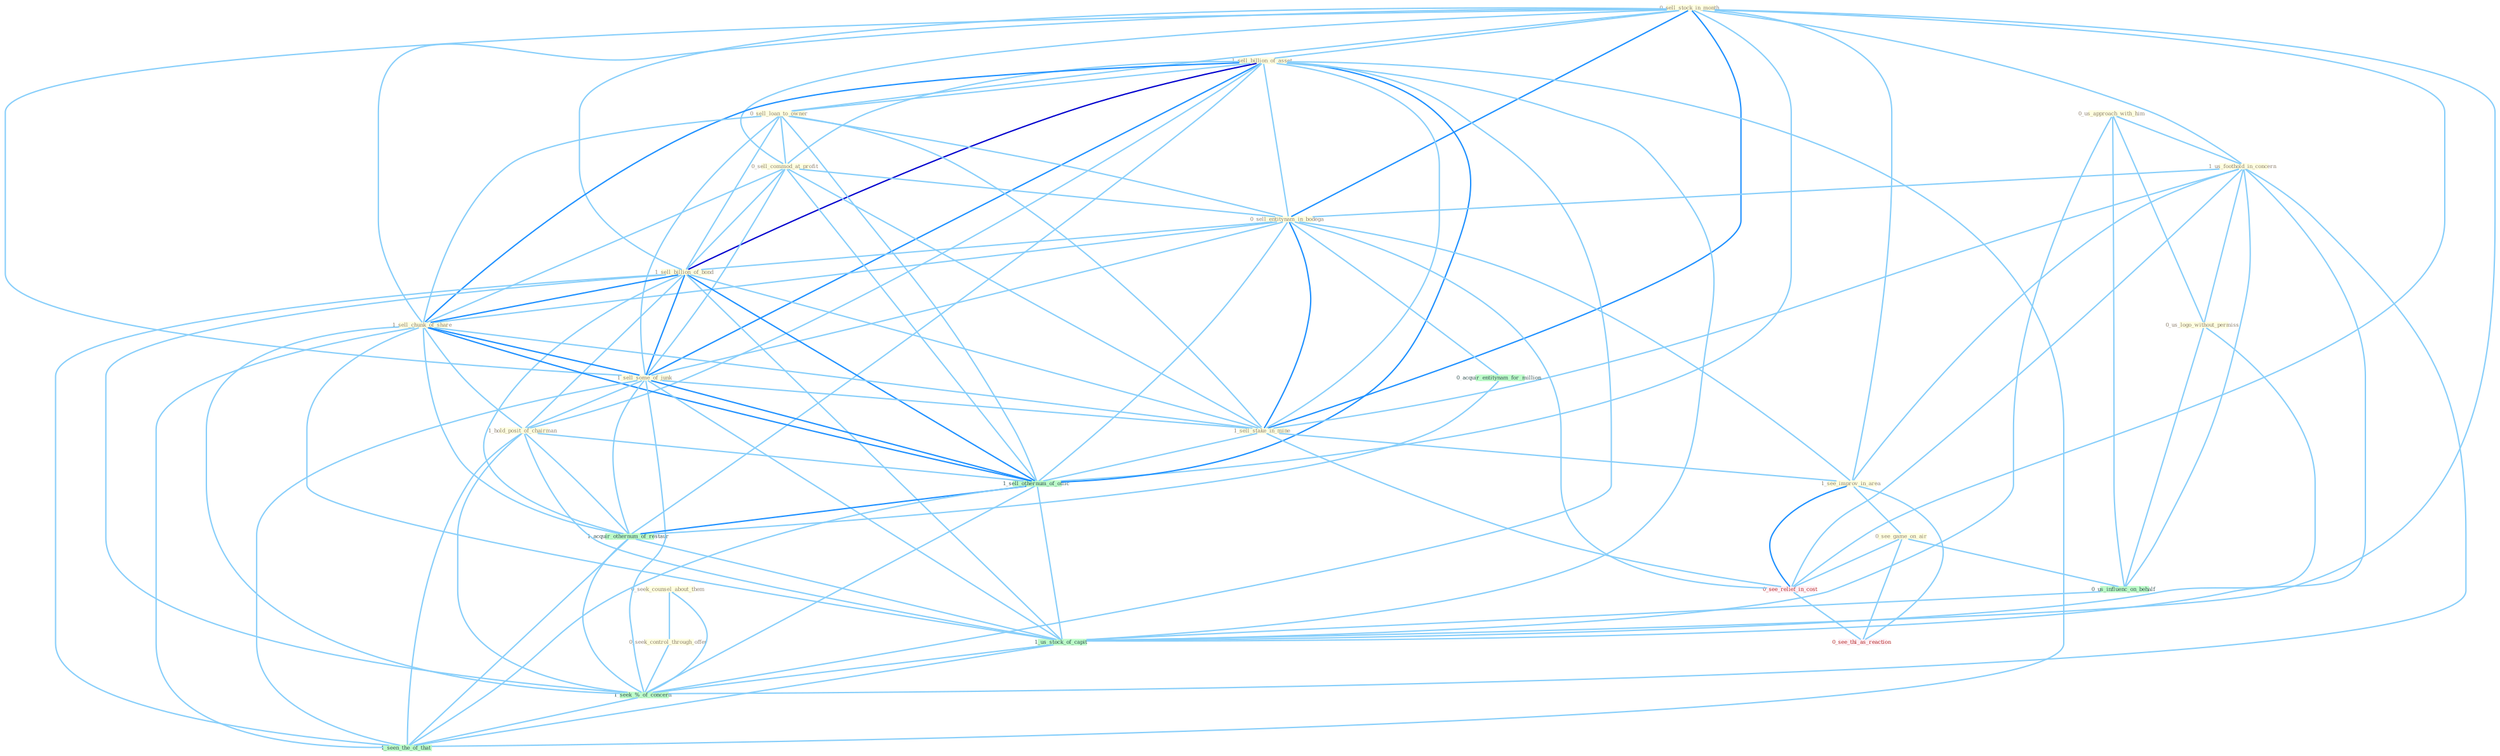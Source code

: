 Graph G{ 
    node
    [shape=polygon,style=filled,width=.5,height=.06,color="#BDFCC9",fixedsize=true,fontsize=4,
    fontcolor="#2f4f4f"];
    {node
    [color="#ffffe0", fontcolor="#8b7d6b"] "0_sell_stock_in_month " "0_seek_counsel_about_them " "0_us_approach_with_him " "1_sell_billion_of_asset " "0_sell_loan_to_owner " "1_us_foothold_in_concern " "0_sell_commod_at_profit " "0_sell_entitynam_in_bodega " "0_us_logo_without_permiss " "1_sell_billion_of_bond " "1_sell_chunk_of_share " "1_sell_some_of_junk " "1_sell_stake_in_mine " "1_hold_posit_of_chairman " "1_see_improv_in_area " "0_see_game_on_air " "0_seek_control_through_offer "}
{node [color="#fff0f5", fontcolor="#b22222"] "0_see_relief_in_cost " "0_see_thi_as_reaction "}
edge [color="#B0E2FF"];

	"0_sell_stock_in_month " -- "1_sell_billion_of_asset " [w="1", color="#87cefa" ];
	"0_sell_stock_in_month " -- "0_sell_loan_to_owner " [w="1", color="#87cefa" ];
	"0_sell_stock_in_month " -- "1_us_foothold_in_concern " [w="1", color="#87cefa" ];
	"0_sell_stock_in_month " -- "0_sell_commod_at_profit " [w="1", color="#87cefa" ];
	"0_sell_stock_in_month " -- "0_sell_entitynam_in_bodega " [w="2", color="#1e90ff" , len=0.8];
	"0_sell_stock_in_month " -- "1_sell_billion_of_bond " [w="1", color="#87cefa" ];
	"0_sell_stock_in_month " -- "1_sell_chunk_of_share " [w="1", color="#87cefa" ];
	"0_sell_stock_in_month " -- "1_sell_some_of_junk " [w="1", color="#87cefa" ];
	"0_sell_stock_in_month " -- "1_sell_stake_in_mine " [w="2", color="#1e90ff" , len=0.8];
	"0_sell_stock_in_month " -- "1_see_improv_in_area " [w="1", color="#87cefa" ];
	"0_sell_stock_in_month " -- "1_sell_othernum_of_offic " [w="1", color="#87cefa" ];
	"0_sell_stock_in_month " -- "0_see_relief_in_cost " [w="1", color="#87cefa" ];
	"0_sell_stock_in_month " -- "1_us_stock_of_capit " [w="1", color="#87cefa" ];
	"0_seek_counsel_about_them " -- "0_seek_control_through_offer " [w="1", color="#87cefa" ];
	"0_seek_counsel_about_them " -- "1_seek_%_of_concern " [w="1", color="#87cefa" ];
	"0_us_approach_with_him " -- "1_us_foothold_in_concern " [w="1", color="#87cefa" ];
	"0_us_approach_with_him " -- "0_us_logo_without_permiss " [w="1", color="#87cefa" ];
	"0_us_approach_with_him " -- "0_us_influenc_on_behalf " [w="1", color="#87cefa" ];
	"0_us_approach_with_him " -- "1_us_stock_of_capit " [w="1", color="#87cefa" ];
	"1_sell_billion_of_asset " -- "0_sell_loan_to_owner " [w="1", color="#87cefa" ];
	"1_sell_billion_of_asset " -- "0_sell_commod_at_profit " [w="1", color="#87cefa" ];
	"1_sell_billion_of_asset " -- "0_sell_entitynam_in_bodega " [w="1", color="#87cefa" ];
	"1_sell_billion_of_asset " -- "1_sell_billion_of_bond " [w="3", color="#0000cd" , len=0.6];
	"1_sell_billion_of_asset " -- "1_sell_chunk_of_share " [w="2", color="#1e90ff" , len=0.8];
	"1_sell_billion_of_asset " -- "1_sell_some_of_junk " [w="2", color="#1e90ff" , len=0.8];
	"1_sell_billion_of_asset " -- "1_sell_stake_in_mine " [w="1", color="#87cefa" ];
	"1_sell_billion_of_asset " -- "1_hold_posit_of_chairman " [w="1", color="#87cefa" ];
	"1_sell_billion_of_asset " -- "1_sell_othernum_of_offic " [w="2", color="#1e90ff" , len=0.8];
	"1_sell_billion_of_asset " -- "1_acquir_othernum_of_restaur " [w="1", color="#87cefa" ];
	"1_sell_billion_of_asset " -- "1_us_stock_of_capit " [w="1", color="#87cefa" ];
	"1_sell_billion_of_asset " -- "1_seek_%_of_concern " [w="1", color="#87cefa" ];
	"1_sell_billion_of_asset " -- "1_seen_the_of_that " [w="1", color="#87cefa" ];
	"0_sell_loan_to_owner " -- "0_sell_commod_at_profit " [w="1", color="#87cefa" ];
	"0_sell_loan_to_owner " -- "0_sell_entitynam_in_bodega " [w="1", color="#87cefa" ];
	"0_sell_loan_to_owner " -- "1_sell_billion_of_bond " [w="1", color="#87cefa" ];
	"0_sell_loan_to_owner " -- "1_sell_chunk_of_share " [w="1", color="#87cefa" ];
	"0_sell_loan_to_owner " -- "1_sell_some_of_junk " [w="1", color="#87cefa" ];
	"0_sell_loan_to_owner " -- "1_sell_stake_in_mine " [w="1", color="#87cefa" ];
	"0_sell_loan_to_owner " -- "1_sell_othernum_of_offic " [w="1", color="#87cefa" ];
	"1_us_foothold_in_concern " -- "0_sell_entitynam_in_bodega " [w="1", color="#87cefa" ];
	"1_us_foothold_in_concern " -- "0_us_logo_without_permiss " [w="1", color="#87cefa" ];
	"1_us_foothold_in_concern " -- "1_sell_stake_in_mine " [w="1", color="#87cefa" ];
	"1_us_foothold_in_concern " -- "1_see_improv_in_area " [w="1", color="#87cefa" ];
	"1_us_foothold_in_concern " -- "0_us_influenc_on_behalf " [w="1", color="#87cefa" ];
	"1_us_foothold_in_concern " -- "0_see_relief_in_cost " [w="1", color="#87cefa" ];
	"1_us_foothold_in_concern " -- "1_us_stock_of_capit " [w="1", color="#87cefa" ];
	"1_us_foothold_in_concern " -- "1_seek_%_of_concern " [w="1", color="#87cefa" ];
	"0_sell_commod_at_profit " -- "0_sell_entitynam_in_bodega " [w="1", color="#87cefa" ];
	"0_sell_commod_at_profit " -- "1_sell_billion_of_bond " [w="1", color="#87cefa" ];
	"0_sell_commod_at_profit " -- "1_sell_chunk_of_share " [w="1", color="#87cefa" ];
	"0_sell_commod_at_profit " -- "1_sell_some_of_junk " [w="1", color="#87cefa" ];
	"0_sell_commod_at_profit " -- "1_sell_stake_in_mine " [w="1", color="#87cefa" ];
	"0_sell_commod_at_profit " -- "1_sell_othernum_of_offic " [w="1", color="#87cefa" ];
	"0_sell_entitynam_in_bodega " -- "1_sell_billion_of_bond " [w="1", color="#87cefa" ];
	"0_sell_entitynam_in_bodega " -- "1_sell_chunk_of_share " [w="1", color="#87cefa" ];
	"0_sell_entitynam_in_bodega " -- "1_sell_some_of_junk " [w="1", color="#87cefa" ];
	"0_sell_entitynam_in_bodega " -- "1_sell_stake_in_mine " [w="2", color="#1e90ff" , len=0.8];
	"0_sell_entitynam_in_bodega " -- "1_see_improv_in_area " [w="1", color="#87cefa" ];
	"0_sell_entitynam_in_bodega " -- "0_acquir_entitynam_for_million " [w="1", color="#87cefa" ];
	"0_sell_entitynam_in_bodega " -- "1_sell_othernum_of_offic " [w="1", color="#87cefa" ];
	"0_sell_entitynam_in_bodega " -- "0_see_relief_in_cost " [w="1", color="#87cefa" ];
	"0_us_logo_without_permiss " -- "0_us_influenc_on_behalf " [w="1", color="#87cefa" ];
	"0_us_logo_without_permiss " -- "1_us_stock_of_capit " [w="1", color="#87cefa" ];
	"1_sell_billion_of_bond " -- "1_sell_chunk_of_share " [w="2", color="#1e90ff" , len=0.8];
	"1_sell_billion_of_bond " -- "1_sell_some_of_junk " [w="2", color="#1e90ff" , len=0.8];
	"1_sell_billion_of_bond " -- "1_sell_stake_in_mine " [w="1", color="#87cefa" ];
	"1_sell_billion_of_bond " -- "1_hold_posit_of_chairman " [w="1", color="#87cefa" ];
	"1_sell_billion_of_bond " -- "1_sell_othernum_of_offic " [w="2", color="#1e90ff" , len=0.8];
	"1_sell_billion_of_bond " -- "1_acquir_othernum_of_restaur " [w="1", color="#87cefa" ];
	"1_sell_billion_of_bond " -- "1_us_stock_of_capit " [w="1", color="#87cefa" ];
	"1_sell_billion_of_bond " -- "1_seek_%_of_concern " [w="1", color="#87cefa" ];
	"1_sell_billion_of_bond " -- "1_seen_the_of_that " [w="1", color="#87cefa" ];
	"1_sell_chunk_of_share " -- "1_sell_some_of_junk " [w="2", color="#1e90ff" , len=0.8];
	"1_sell_chunk_of_share " -- "1_sell_stake_in_mine " [w="1", color="#87cefa" ];
	"1_sell_chunk_of_share " -- "1_hold_posit_of_chairman " [w="1", color="#87cefa" ];
	"1_sell_chunk_of_share " -- "1_sell_othernum_of_offic " [w="2", color="#1e90ff" , len=0.8];
	"1_sell_chunk_of_share " -- "1_acquir_othernum_of_restaur " [w="1", color="#87cefa" ];
	"1_sell_chunk_of_share " -- "1_us_stock_of_capit " [w="1", color="#87cefa" ];
	"1_sell_chunk_of_share " -- "1_seek_%_of_concern " [w="1", color="#87cefa" ];
	"1_sell_chunk_of_share " -- "1_seen_the_of_that " [w="1", color="#87cefa" ];
	"1_sell_some_of_junk " -- "1_sell_stake_in_mine " [w="1", color="#87cefa" ];
	"1_sell_some_of_junk " -- "1_hold_posit_of_chairman " [w="1", color="#87cefa" ];
	"1_sell_some_of_junk " -- "1_sell_othernum_of_offic " [w="2", color="#1e90ff" , len=0.8];
	"1_sell_some_of_junk " -- "1_acquir_othernum_of_restaur " [w="1", color="#87cefa" ];
	"1_sell_some_of_junk " -- "1_us_stock_of_capit " [w="1", color="#87cefa" ];
	"1_sell_some_of_junk " -- "1_seek_%_of_concern " [w="1", color="#87cefa" ];
	"1_sell_some_of_junk " -- "1_seen_the_of_that " [w="1", color="#87cefa" ];
	"1_sell_stake_in_mine " -- "1_see_improv_in_area " [w="1", color="#87cefa" ];
	"1_sell_stake_in_mine " -- "1_sell_othernum_of_offic " [w="1", color="#87cefa" ];
	"1_sell_stake_in_mine " -- "0_see_relief_in_cost " [w="1", color="#87cefa" ];
	"1_hold_posit_of_chairman " -- "1_sell_othernum_of_offic " [w="1", color="#87cefa" ];
	"1_hold_posit_of_chairman " -- "1_acquir_othernum_of_restaur " [w="1", color="#87cefa" ];
	"1_hold_posit_of_chairman " -- "1_us_stock_of_capit " [w="1", color="#87cefa" ];
	"1_hold_posit_of_chairman " -- "1_seek_%_of_concern " [w="1", color="#87cefa" ];
	"1_hold_posit_of_chairman " -- "1_seen_the_of_that " [w="1", color="#87cefa" ];
	"1_see_improv_in_area " -- "0_see_game_on_air " [w="1", color="#87cefa" ];
	"1_see_improv_in_area " -- "0_see_relief_in_cost " [w="2", color="#1e90ff" , len=0.8];
	"1_see_improv_in_area " -- "0_see_thi_as_reaction " [w="1", color="#87cefa" ];
	"0_see_game_on_air " -- "0_us_influenc_on_behalf " [w="1", color="#87cefa" ];
	"0_see_game_on_air " -- "0_see_relief_in_cost " [w="1", color="#87cefa" ];
	"0_see_game_on_air " -- "0_see_thi_as_reaction " [w="1", color="#87cefa" ];
	"0_seek_control_through_offer " -- "1_seek_%_of_concern " [w="1", color="#87cefa" ];
	"0_acquir_entitynam_for_million " -- "1_acquir_othernum_of_restaur " [w="1", color="#87cefa" ];
	"1_sell_othernum_of_offic " -- "1_acquir_othernum_of_restaur " [w="2", color="#1e90ff" , len=0.8];
	"1_sell_othernum_of_offic " -- "1_us_stock_of_capit " [w="1", color="#87cefa" ];
	"1_sell_othernum_of_offic " -- "1_seek_%_of_concern " [w="1", color="#87cefa" ];
	"1_sell_othernum_of_offic " -- "1_seen_the_of_that " [w="1", color="#87cefa" ];
	"0_us_influenc_on_behalf " -- "1_us_stock_of_capit " [w="1", color="#87cefa" ];
	"0_see_relief_in_cost " -- "0_see_thi_as_reaction " [w="1", color="#87cefa" ];
	"1_acquir_othernum_of_restaur " -- "1_us_stock_of_capit " [w="1", color="#87cefa" ];
	"1_acquir_othernum_of_restaur " -- "1_seek_%_of_concern " [w="1", color="#87cefa" ];
	"1_acquir_othernum_of_restaur " -- "1_seen_the_of_that " [w="1", color="#87cefa" ];
	"1_us_stock_of_capit " -- "1_seek_%_of_concern " [w="1", color="#87cefa" ];
	"1_us_stock_of_capit " -- "1_seen_the_of_that " [w="1", color="#87cefa" ];
	"1_seek_%_of_concern " -- "1_seen_the_of_that " [w="1", color="#87cefa" ];
}